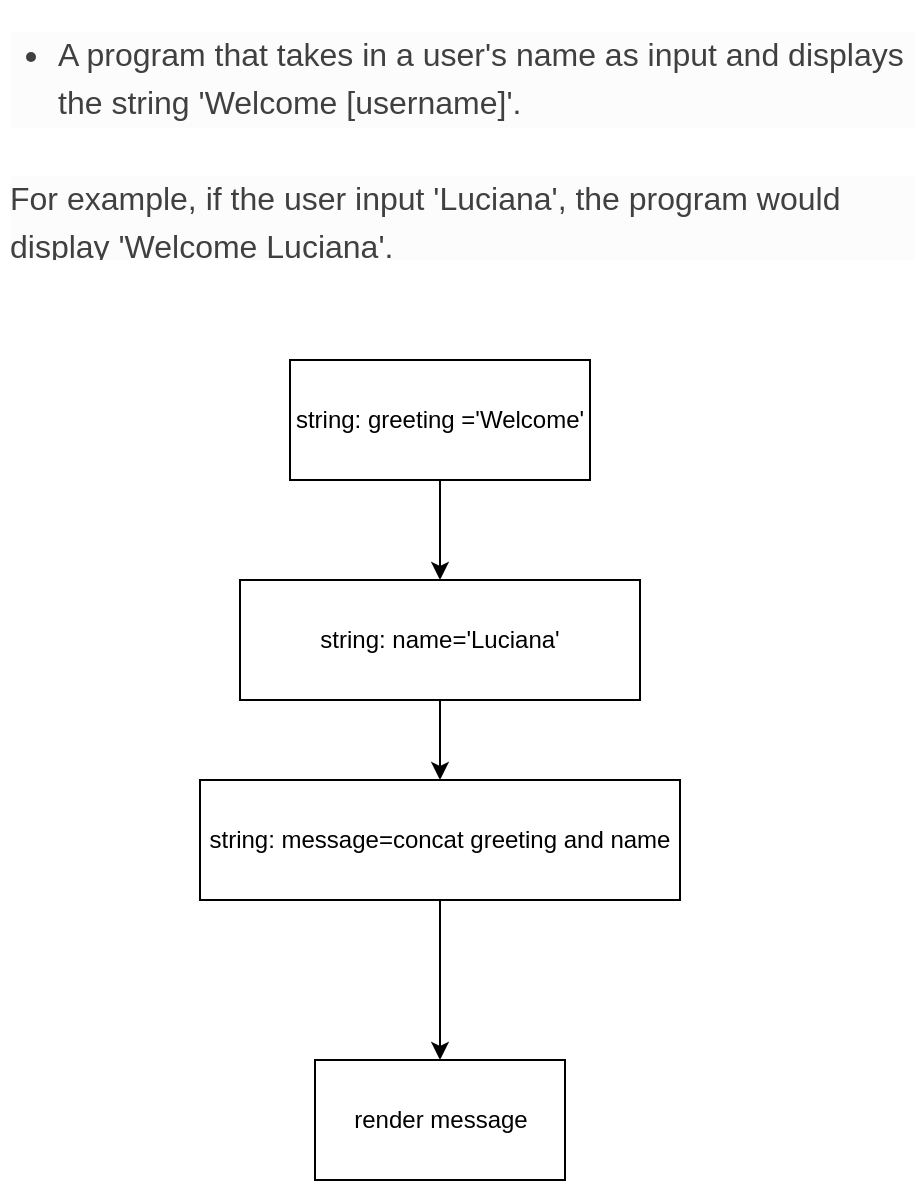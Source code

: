 <mxfile version="12.9.6" type="device"><diagram id="C5RBs43oDa-KdzZeNtuy" name="Page-1"><mxGraphModel dx="1102" dy="565" grid="1" gridSize="10" guides="1" tooltips="1" connect="1" arrows="1" fold="1" page="1" pageScale="1" pageWidth="827" pageHeight="1169" math="0" shadow="0"><root><mxCell id="WIyWlLk6GJQsqaUBKTNV-0"/><mxCell id="WIyWlLk6GJQsqaUBKTNV-1" parent="WIyWlLk6GJQsqaUBKTNV-0"/><mxCell id="U6zxBpG_ju7mEsvuPWCH-7" value="&lt;h1&gt;&lt;ul style=&quot;box-sizing: border-box ; margin: 0px 0px 24px ; padding: 0px ; line-height: 24px ; color: rgb(64 , 64 , 64) ; font-family: &amp;#34;lato&amp;#34; , , &amp;#34;helvetica neue&amp;#34; , &amp;#34;arial&amp;#34; , sans-serif ; font-size: 16px ; font-weight: 400 ; background-color: rgb(252 , 252 , 252)&quot;&gt;&lt;li style=&quot;box-sizing: border-box ; list-style: disc ; margin-left: 24px&quot;&gt;A program that takes in a user's name as input and displays the string 'Welcome [username]'.&lt;/li&gt;&lt;/ul&gt;&lt;p style=&quot;box-sizing: border-box ; line-height: 24px ; margin: 0px 0px 24px ; font-size: 16px ; color: rgb(64 , 64 , 64) ; font-family: &amp;#34;lato&amp;#34; , , &amp;#34;helvetica neue&amp;#34; , &amp;#34;arial&amp;#34; , sans-serif ; font-weight: 400 ; background-color: rgb(252 , 252 , 252)&quot;&gt;For example, if the user input 'Luciana', the program would display 'Welcome Luciana'.&lt;/p&gt;&lt;/h1&gt;" style="text;html=1;strokeColor=none;fillColor=none;spacing=5;spacingTop=-20;whiteSpace=wrap;overflow=hidden;rounded=0;" vertex="1" parent="WIyWlLk6GJQsqaUBKTNV-1"><mxGeometry x="180" y="30" width="460" height="120" as="geometry"/></mxCell><mxCell id="U6zxBpG_ju7mEsvuPWCH-9" value="string: greeting ='Welcome'" style="rounded=0;whiteSpace=wrap;html=1;" vertex="1" parent="WIyWlLk6GJQsqaUBKTNV-1"><mxGeometry x="325" y="200" width="150" height="60" as="geometry"/></mxCell><mxCell id="U6zxBpG_ju7mEsvuPWCH-10" value="" style="endArrow=classic;html=1;exitX=0.5;exitY=1;exitDx=0;exitDy=0;entryX=0.5;entryY=0;entryDx=0;entryDy=0;" edge="1" parent="WIyWlLk6GJQsqaUBKTNV-1" source="U6zxBpG_ju7mEsvuPWCH-9" target="U6zxBpG_ju7mEsvuPWCH-11"><mxGeometry width="50" height="50" relative="1" as="geometry"><mxPoint x="305" y="340" as="sourcePoint"/><mxPoint x="390" y="340" as="targetPoint"/><Array as="points"/></mxGeometry></mxCell><mxCell id="U6zxBpG_ju7mEsvuPWCH-13" value="" style="edgeStyle=orthogonalEdgeStyle;rounded=0;orthogonalLoop=1;jettySize=auto;html=1;" edge="1" parent="WIyWlLk6GJQsqaUBKTNV-1" source="U6zxBpG_ju7mEsvuPWCH-11" target="U6zxBpG_ju7mEsvuPWCH-12"><mxGeometry relative="1" as="geometry"><Array as="points"><mxPoint x="390" y="440"/><mxPoint x="390" y="440"/></Array></mxGeometry></mxCell><mxCell id="U6zxBpG_ju7mEsvuPWCH-11" value="string: name='Luciana'" style="rounded=0;whiteSpace=wrap;html=1;" vertex="1" parent="WIyWlLk6GJQsqaUBKTNV-1"><mxGeometry x="300" y="310" width="200" height="60" as="geometry"/></mxCell><mxCell id="U6zxBpG_ju7mEsvuPWCH-19" value="" style="edgeStyle=orthogonalEdgeStyle;rounded=0;orthogonalLoop=1;jettySize=auto;html=1;" edge="1" parent="WIyWlLk6GJQsqaUBKTNV-1" source="U6zxBpG_ju7mEsvuPWCH-12"><mxGeometry relative="1" as="geometry"><mxPoint x="400" y="550" as="targetPoint"/><Array as="points"><mxPoint x="400" y="550"/><mxPoint x="400" y="550"/></Array></mxGeometry></mxCell><mxCell id="U6zxBpG_ju7mEsvuPWCH-12" value="string: message=concat greeting and name" style="rounded=0;whiteSpace=wrap;html=1;" vertex="1" parent="WIyWlLk6GJQsqaUBKTNV-1"><mxGeometry x="280" y="410" width="240" height="60" as="geometry"/></mxCell><mxCell id="U6zxBpG_ju7mEsvuPWCH-14" value="render message" style="rounded=0;whiteSpace=wrap;html=1;" vertex="1" parent="WIyWlLk6GJQsqaUBKTNV-1"><mxGeometry x="337.5" y="550" width="125" height="60" as="geometry"/></mxCell></root></mxGraphModel></diagram></mxfile>